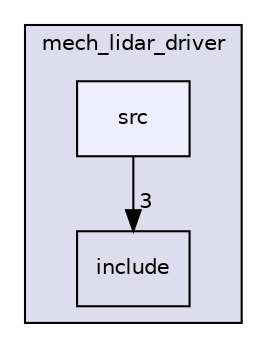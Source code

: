 digraph "/home/anton/dephan-ros-driver/src/mech_lidar_driver/src" {
  compound=true
  node [ fontsize="10", fontname="Helvetica"];
  edge [ labelfontsize="10", labelfontname="Helvetica"];
  subgraph clusterdir_09d78c59b483aea9cf20ece9b4b3153b {
    graph [ bgcolor="#ddddee", pencolor="black", label="mech_lidar_driver" fontname="Helvetica", fontsize="10", URL="dir_09d78c59b483aea9cf20ece9b4b3153b.html"]
  dir_9cfeb176b067ea347e615aa2f3f09dfe [shape=box label="include" URL="dir_9cfeb176b067ea347e615aa2f3f09dfe.html"];
  dir_902abfb70c8632bc2fc6d4eaeec08bc5 [shape=box, label="src", style="filled", fillcolor="#eeeeff", pencolor="black", URL="dir_902abfb70c8632bc2fc6d4eaeec08bc5.html"];
  }
  dir_902abfb70c8632bc2fc6d4eaeec08bc5->dir_9cfeb176b067ea347e615aa2f3f09dfe [headlabel="3", labeldistance=1.5 headhref="dir_000002_000001.html"];
}
